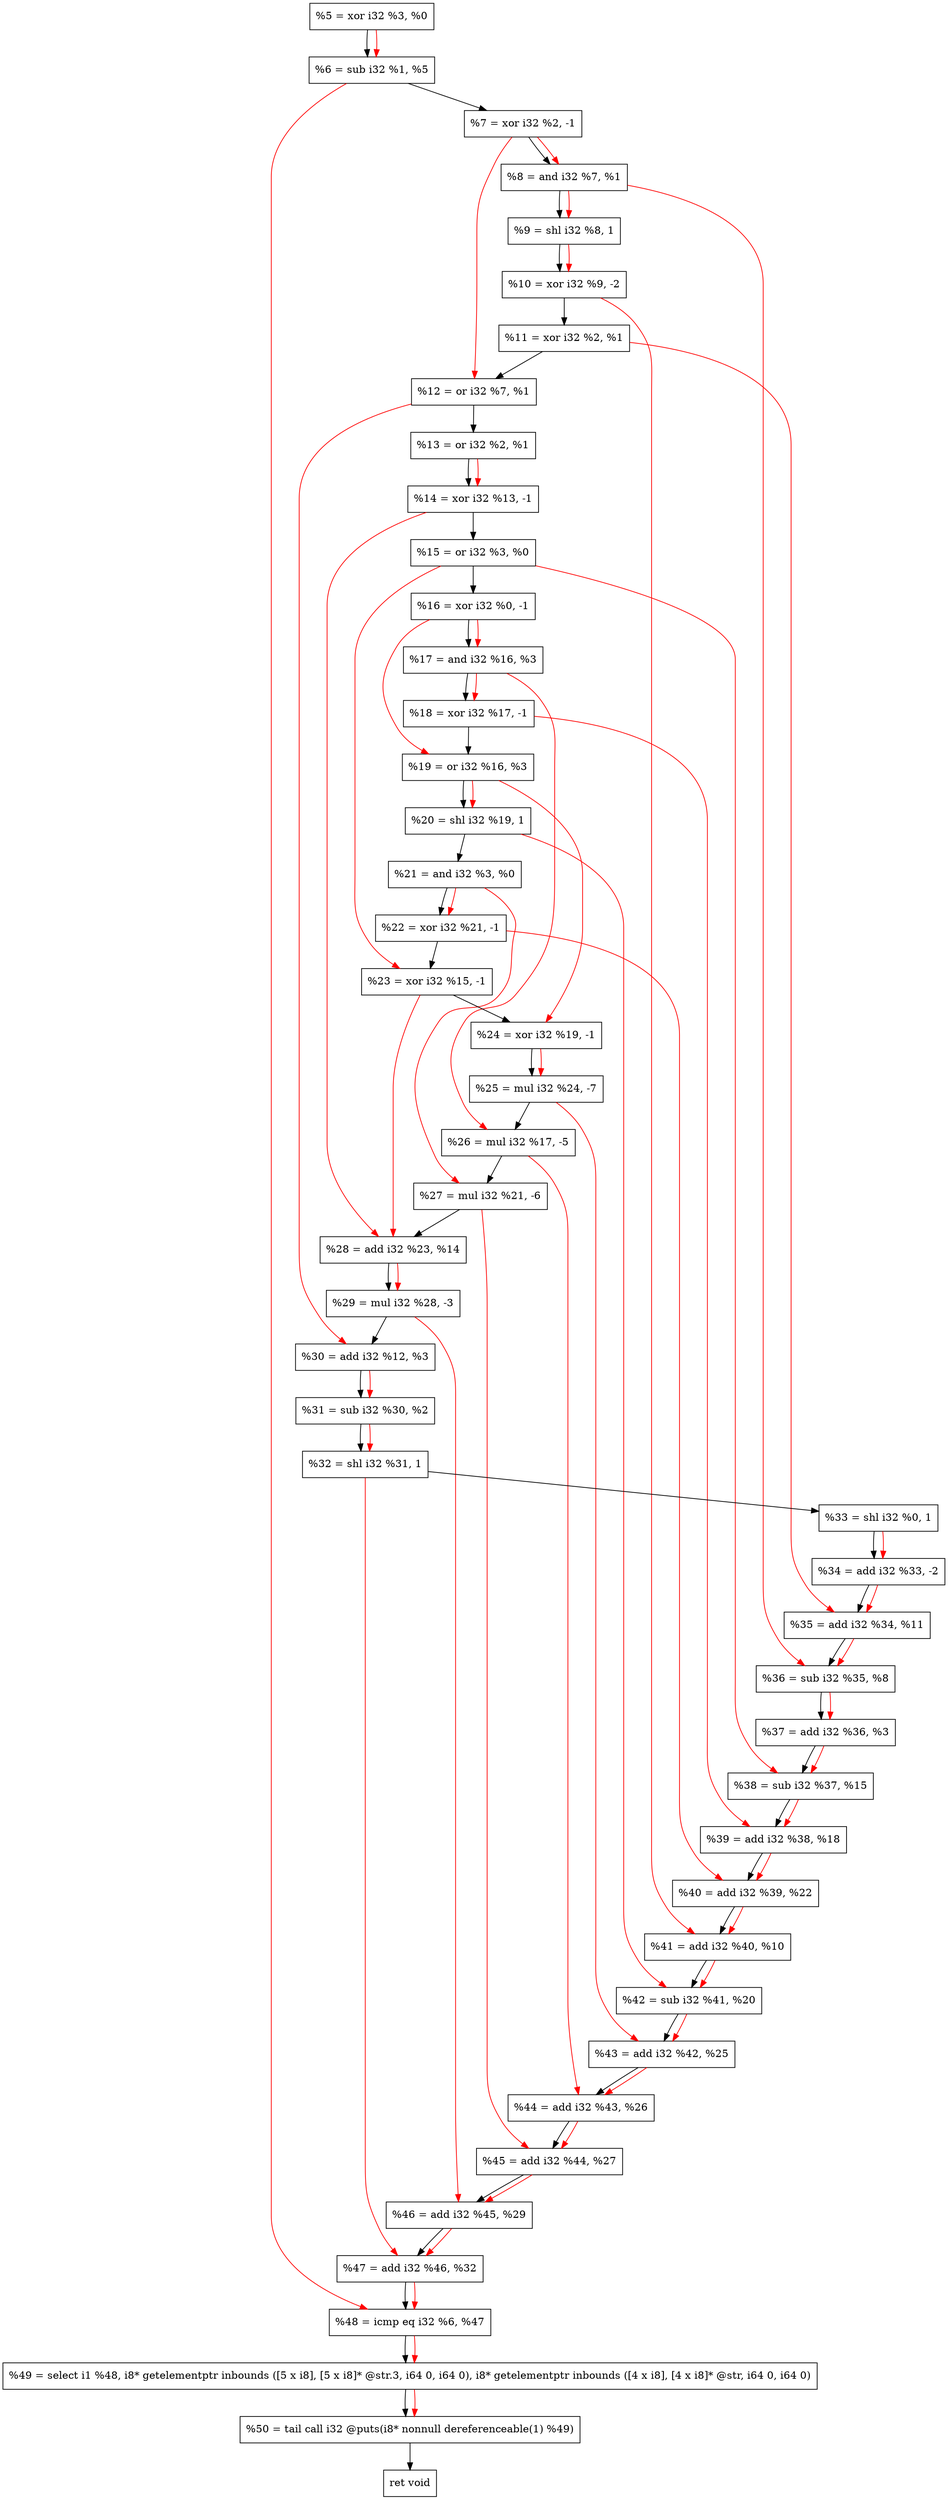 digraph "DFG for'crackme' function" {
	Node0x1304bc0[shape=record, label="  %5 = xor i32 %3, %0"];
	Node0x1304c30[shape=record, label="  %6 = sub i32 %1, %5"];
	Node0x13052b0[shape=record, label="  %7 = xor i32 %2, -1"];
	Node0x1305320[shape=record, label="  %8 = and i32 %7, %1"];
	Node0x13053c0[shape=record, label="  %9 = shl i32 %8, 1"];
	Node0x1305460[shape=record, label="  %10 = xor i32 %9, -2"];
	Node0x13054d0[shape=record, label="  %11 = xor i32 %2, %1"];
	Node0x1305540[shape=record, label="  %12 = or i32 %7, %1"];
	Node0x13055b0[shape=record, label="  %13 = or i32 %2, %1"];
	Node0x1305620[shape=record, label="  %14 = xor i32 %13, -1"];
	Node0x1305690[shape=record, label="  %15 = or i32 %3, %0"];
	Node0x1305700[shape=record, label="  %16 = xor i32 %0, -1"];
	Node0x1305770[shape=record, label="  %17 = and i32 %16, %3"];
	Node0x13057e0[shape=record, label="  %18 = xor i32 %17, -1"];
	Node0x1305850[shape=record, label="  %19 = or i32 %16, %3"];
	Node0x13058c0[shape=record, label="  %20 = shl i32 %19, 1"];
	Node0x1305930[shape=record, label="  %21 = and i32 %3, %0"];
	Node0x13059a0[shape=record, label="  %22 = xor i32 %21, -1"];
	Node0x1305a10[shape=record, label="  %23 = xor i32 %15, -1"];
	Node0x1305a80[shape=record, label="  %24 = xor i32 %19, -1"];
	Node0x1305b20[shape=record, label="  %25 = mul i32 %24, -7"];
	Node0x1305bc0[shape=record, label="  %26 = mul i32 %17, -5"];
	Node0x1305c60[shape=record, label="  %27 = mul i32 %21, -6"];
	Node0x1305cd0[shape=record, label="  %28 = add i32 %23, %14"];
	Node0x1305d70[shape=record, label="  %29 = mul i32 %28, -3"];
	Node0x1305de0[shape=record, label="  %30 = add i32 %12, %3"];
	Node0x1305e50[shape=record, label="  %31 = sub i32 %30, %2"];
	Node0x1305ec0[shape=record, label="  %32 = shl i32 %31, 1"];
	Node0x1306140[shape=record, label="  %33 = shl i32 %0, 1"];
	Node0x13061b0[shape=record, label="  %34 = add i32 %33, -2"];
	Node0x1306220[shape=record, label="  %35 = add i32 %34, %11"];
	Node0x1306290[shape=record, label="  %36 = sub i32 %35, %8"];
	Node0x1306300[shape=record, label="  %37 = add i32 %36, %3"];
	Node0x1306370[shape=record, label="  %38 = sub i32 %37, %15"];
	Node0x13063e0[shape=record, label="  %39 = add i32 %38, %18"];
	Node0x1306450[shape=record, label="  %40 = add i32 %39, %22"];
	Node0x13064c0[shape=record, label="  %41 = add i32 %40, %10"];
	Node0x1306530[shape=record, label="  %42 = sub i32 %41, %20"];
	Node0x13065a0[shape=record, label="  %43 = add i32 %42, %25"];
	Node0x1306610[shape=record, label="  %44 = add i32 %43, %26"];
	Node0x1306680[shape=record, label="  %45 = add i32 %44, %27"];
	Node0x13066f0[shape=record, label="  %46 = add i32 %45, %29"];
	Node0x1306760[shape=record, label="  %47 = add i32 %46, %32"];
	Node0x13067d0[shape=record, label="  %48 = icmp eq i32 %6, %47"];
	Node0x12a5268[shape=record, label="  %49 = select i1 %48, i8* getelementptr inbounds ([5 x i8], [5 x i8]* @str.3, i64 0, i64 0), i8* getelementptr inbounds ([4 x i8], [4 x i8]* @str, i64 0, i64 0)"];
	Node0x1306c70[shape=record, label="  %50 = tail call i32 @puts(i8* nonnull dereferenceable(1) %49)"];
	Node0x1306cc0[shape=record, label="  ret void"];
	Node0x1304bc0 -> Node0x1304c30;
	Node0x1304c30 -> Node0x13052b0;
	Node0x13052b0 -> Node0x1305320;
	Node0x1305320 -> Node0x13053c0;
	Node0x13053c0 -> Node0x1305460;
	Node0x1305460 -> Node0x13054d0;
	Node0x13054d0 -> Node0x1305540;
	Node0x1305540 -> Node0x13055b0;
	Node0x13055b0 -> Node0x1305620;
	Node0x1305620 -> Node0x1305690;
	Node0x1305690 -> Node0x1305700;
	Node0x1305700 -> Node0x1305770;
	Node0x1305770 -> Node0x13057e0;
	Node0x13057e0 -> Node0x1305850;
	Node0x1305850 -> Node0x13058c0;
	Node0x13058c0 -> Node0x1305930;
	Node0x1305930 -> Node0x13059a0;
	Node0x13059a0 -> Node0x1305a10;
	Node0x1305a10 -> Node0x1305a80;
	Node0x1305a80 -> Node0x1305b20;
	Node0x1305b20 -> Node0x1305bc0;
	Node0x1305bc0 -> Node0x1305c60;
	Node0x1305c60 -> Node0x1305cd0;
	Node0x1305cd0 -> Node0x1305d70;
	Node0x1305d70 -> Node0x1305de0;
	Node0x1305de0 -> Node0x1305e50;
	Node0x1305e50 -> Node0x1305ec0;
	Node0x1305ec0 -> Node0x1306140;
	Node0x1306140 -> Node0x13061b0;
	Node0x13061b0 -> Node0x1306220;
	Node0x1306220 -> Node0x1306290;
	Node0x1306290 -> Node0x1306300;
	Node0x1306300 -> Node0x1306370;
	Node0x1306370 -> Node0x13063e0;
	Node0x13063e0 -> Node0x1306450;
	Node0x1306450 -> Node0x13064c0;
	Node0x13064c0 -> Node0x1306530;
	Node0x1306530 -> Node0x13065a0;
	Node0x13065a0 -> Node0x1306610;
	Node0x1306610 -> Node0x1306680;
	Node0x1306680 -> Node0x13066f0;
	Node0x13066f0 -> Node0x1306760;
	Node0x1306760 -> Node0x13067d0;
	Node0x13067d0 -> Node0x12a5268;
	Node0x12a5268 -> Node0x1306c70;
	Node0x1306c70 -> Node0x1306cc0;
edge [color=red]
	Node0x1304bc0 -> Node0x1304c30;
	Node0x13052b0 -> Node0x1305320;
	Node0x1305320 -> Node0x13053c0;
	Node0x13053c0 -> Node0x1305460;
	Node0x13052b0 -> Node0x1305540;
	Node0x13055b0 -> Node0x1305620;
	Node0x1305700 -> Node0x1305770;
	Node0x1305770 -> Node0x13057e0;
	Node0x1305700 -> Node0x1305850;
	Node0x1305850 -> Node0x13058c0;
	Node0x1305930 -> Node0x13059a0;
	Node0x1305690 -> Node0x1305a10;
	Node0x1305850 -> Node0x1305a80;
	Node0x1305a80 -> Node0x1305b20;
	Node0x1305770 -> Node0x1305bc0;
	Node0x1305930 -> Node0x1305c60;
	Node0x1305a10 -> Node0x1305cd0;
	Node0x1305620 -> Node0x1305cd0;
	Node0x1305cd0 -> Node0x1305d70;
	Node0x1305540 -> Node0x1305de0;
	Node0x1305de0 -> Node0x1305e50;
	Node0x1305e50 -> Node0x1305ec0;
	Node0x1306140 -> Node0x13061b0;
	Node0x13061b0 -> Node0x1306220;
	Node0x13054d0 -> Node0x1306220;
	Node0x1306220 -> Node0x1306290;
	Node0x1305320 -> Node0x1306290;
	Node0x1306290 -> Node0x1306300;
	Node0x1306300 -> Node0x1306370;
	Node0x1305690 -> Node0x1306370;
	Node0x1306370 -> Node0x13063e0;
	Node0x13057e0 -> Node0x13063e0;
	Node0x13063e0 -> Node0x1306450;
	Node0x13059a0 -> Node0x1306450;
	Node0x1306450 -> Node0x13064c0;
	Node0x1305460 -> Node0x13064c0;
	Node0x13064c0 -> Node0x1306530;
	Node0x13058c0 -> Node0x1306530;
	Node0x1306530 -> Node0x13065a0;
	Node0x1305b20 -> Node0x13065a0;
	Node0x13065a0 -> Node0x1306610;
	Node0x1305bc0 -> Node0x1306610;
	Node0x1306610 -> Node0x1306680;
	Node0x1305c60 -> Node0x1306680;
	Node0x1306680 -> Node0x13066f0;
	Node0x1305d70 -> Node0x13066f0;
	Node0x13066f0 -> Node0x1306760;
	Node0x1305ec0 -> Node0x1306760;
	Node0x1304c30 -> Node0x13067d0;
	Node0x1306760 -> Node0x13067d0;
	Node0x13067d0 -> Node0x12a5268;
	Node0x12a5268 -> Node0x1306c70;
}
